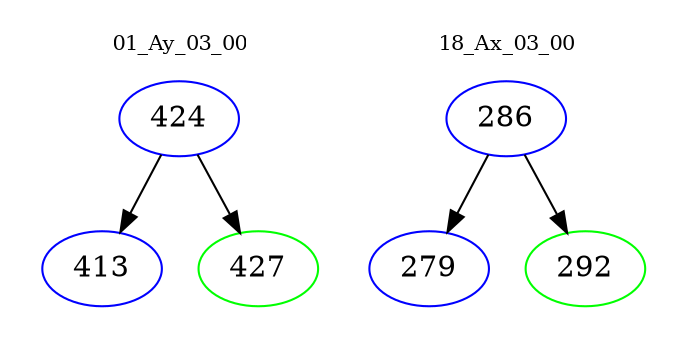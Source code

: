 digraph{
subgraph cluster_0 {
color = white
label = "01_Ay_03_00";
fontsize=10;
T0_424 [label="424", color="blue"]
T0_424 -> T0_413 [color="black"]
T0_413 [label="413", color="blue"]
T0_424 -> T0_427 [color="black"]
T0_427 [label="427", color="green"]
}
subgraph cluster_1 {
color = white
label = "18_Ax_03_00";
fontsize=10;
T1_286 [label="286", color="blue"]
T1_286 -> T1_279 [color="black"]
T1_279 [label="279", color="blue"]
T1_286 -> T1_292 [color="black"]
T1_292 [label="292", color="green"]
}
}
